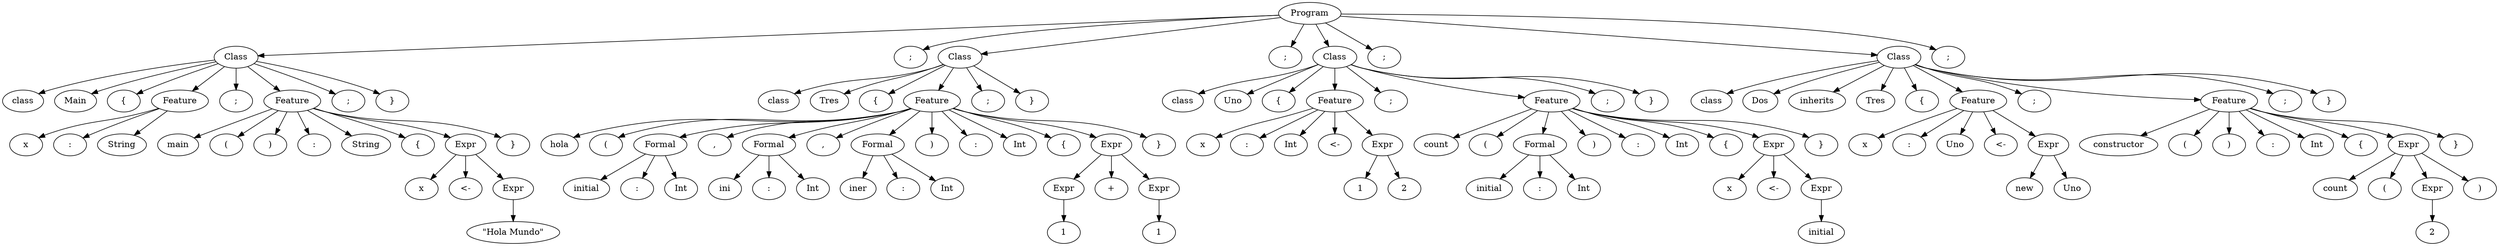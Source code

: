 digraph {
	0 [label=Program]
	0 -> 1
	1 [label=Class]
	1 -> 2
	2 [label=class]
	1 -> 3
	3 [label=Main]
	1 -> 4
	4 [label="{"]
	1 -> 5
	5 [label=Feature]
	5 -> 6
	6 [label=x]
	5 -> 7
	7 [label=":"]
	5 -> 8
	8 [label=String]
	1 -> 9
	9 [label=";"]
	1 -> 10
	10 [label=Feature]
	10 -> 11
	11 [label=main]
	10 -> 12
	12 [label="("]
	10 -> 13
	13 [label=")"]
	10 -> 14
	14 [label=":"]
	10 -> 15
	15 [label=String]
	10 -> 16
	16 [label="{"]
	10 -> 17
	17 [label=Expr]
	17 -> 18
	18 [label=x]
	17 -> 19
	19 [label="<-"]
	17 -> 20
	20 [label=Expr]
	20 -> 21
	21 [label="\"Hola Mundo\""]
	10 -> 22
	22 [label="}"]
	1 -> 23
	23 [label=";"]
	1 -> 24
	24 [label="}"]
	0 -> 25
	25 [label=";"]
	0 -> 26
	26 [label=Class]
	26 -> 27
	27 [label=class]
	26 -> 28
	28 [label=Tres]
	26 -> 29
	29 [label="{"]
	26 -> 30
	30 [label=Feature]
	30 -> 31
	31 [label=hola]
	30 -> 32
	32 [label="("]
	30 -> 33
	33 [label=Formal]
	33 -> 34
	34 [label=initial]
	33 -> 35
	35 [label=":"]
	33 -> 36
	36 [label=Int]
	30 -> 37
	37 [label=","]
	30 -> 38
	38 [label=Formal]
	38 -> 39
	39 [label=ini]
	38 -> 40
	40 [label=":"]
	38 -> 41
	41 [label=Int]
	30 -> 42
	42 [label=","]
	30 -> 43
	43 [label=Formal]
	43 -> 44
	44 [label=iner]
	43 -> 45
	45 [label=":"]
	43 -> 46
	46 [label=Int]
	30 -> 47
	47 [label=")"]
	30 -> 48
	48 [label=":"]
	30 -> 49
	49 [label=Int]
	30 -> 50
	50 [label="{"]
	30 -> 51
	51 [label=Expr]
	51 -> 52
	52 [label=Expr]
	52 -> 53
	53 [label=1]
	51 -> 54
	54 [label="+"]
	51 -> 55
	55 [label=Expr]
	55 -> 56
	56 [label=1]
	30 -> 57
	57 [label="}"]
	26 -> 58
	58 [label=";"]
	26 -> 59
	59 [label="}"]
	0 -> 60
	60 [label=";"]
	0 -> 61
	61 [label=Class]
	61 -> 62
	62 [label=class]
	61 -> 63
	63 [label=Uno]
	61 -> 64
	64 [label="{"]
	61 -> 65
	65 [label=Feature]
	65 -> 66
	66 [label=x]
	65 -> 67
	67 [label=":"]
	65 -> 68
	68 [label=Int]
	65 -> 69
	69 [label="<-"]
	65 -> 70
	70 [label=Expr]
	70 -> 71
	71 [label=1]
	70 -> 72
	72 [label=2]
	61 -> 73
	73 [label=";"]
	61 -> 74
	74 [label=Feature]
	74 -> 75
	75 [label=count]
	74 -> 76
	76 [label="("]
	74 -> 77
	77 [label=Formal]
	77 -> 78
	78 [label=initial]
	77 -> 79
	79 [label=":"]
	77 -> 80
	80 [label=Int]
	74 -> 81
	81 [label=")"]
	74 -> 82
	82 [label=":"]
	74 -> 83
	83 [label=Int]
	74 -> 84
	84 [label="{"]
	74 -> 85
	85 [label=Expr]
	85 -> 86
	86 [label=x]
	85 -> 87
	87 [label="<-"]
	85 -> 88
	88 [label=Expr]
	88 -> 89
	89 [label=initial]
	74 -> 90
	90 [label="}"]
	61 -> 91
	91 [label=";"]
	61 -> 92
	92 [label="}"]
	0 -> 93
	93 [label=";"]
	0 -> 94
	94 [label=Class]
	94 -> 95
	95 [label=class]
	94 -> 96
	96 [label=Dos]
	94 -> 97
	97 [label=inherits]
	94 -> 98
	98 [label=Tres]
	94 -> 99
	99 [label="{"]
	94 -> 100
	100 [label=Feature]
	100 -> 101
	101 [label=x]
	100 -> 102
	102 [label=":"]
	100 -> 103
	103 [label=Uno]
	100 -> 104
	104 [label="<-"]
	100 -> 105
	105 [label=Expr]
	105 -> 106
	106 [label=new]
	105 -> 107
	107 [label=Uno]
	94 -> 108
	108 [label=";"]
	94 -> 109
	109 [label=Feature]
	109 -> 110
	110 [label=constructor]
	109 -> 111
	111 [label="("]
	109 -> 112
	112 [label=")"]
	109 -> 113
	113 [label=":"]
	109 -> 114
	114 [label=Int]
	109 -> 115
	115 [label="{"]
	109 -> 116
	116 [label=Expr]
	116 -> 117
	117 [label=count]
	116 -> 118
	118 [label="("]
	116 -> 119
	119 [label=Expr]
	119 -> 120
	120 [label=2]
	116 -> 121
	121 [label=")"]
	109 -> 122
	122 [label="}"]
	94 -> 123
	123 [label=";"]
	94 -> 124
	124 [label="}"]
	0 -> 125
	125 [label=";"]
}
